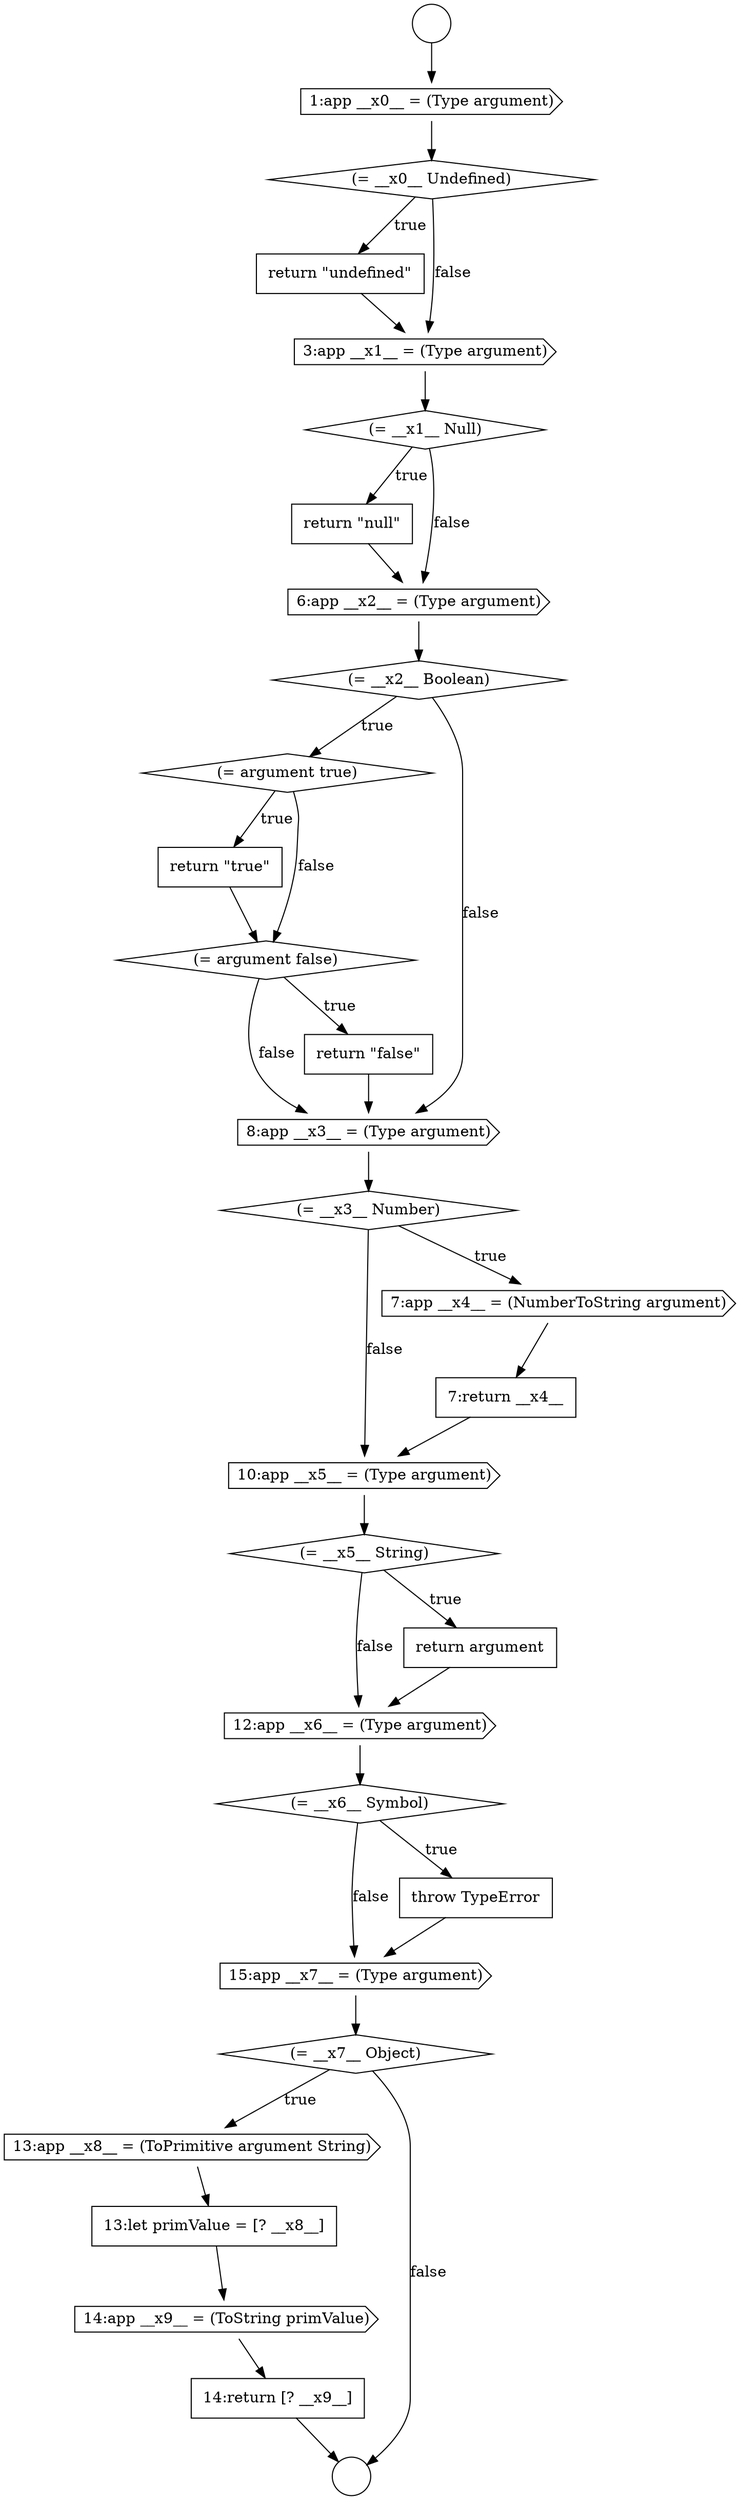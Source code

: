 digraph {
  node19521 [shape=cds, label=<<font color="black">15:app __x7__ = (Type argument)</font>> color="black" fillcolor="white" style=filled]
  node19518 [shape=cds, label=<<font color="black">12:app __x6__ = (Type argument)</font>> color="black" fillcolor="white" style=filled]
  node19525 [shape=cds, label=<<font color="black">14:app __x9__ = (ToString primValue)</font>> color="black" fillcolor="white" style=filled]
  node19514 [shape=none, margin=0, label=<<font color="black">
    <table border="0" cellborder="1" cellspacing="0" cellpadding="10">
      <tr><td align="left">7:return __x4__</td></tr>
    </table>
  </font>> color="black" fillcolor="white" style=filled]
  node19524 [shape=none, margin=0, label=<<font color="black">
    <table border="0" cellborder="1" cellspacing="0" cellpadding="10">
      <tr><td align="left">13:let primValue = [? __x8__]</td></tr>
    </table>
  </font>> color="black" fillcolor="white" style=filled]
  node19519 [shape=diamond, label=<<font color="black">(= __x6__ Symbol)</font>> color="black" fillcolor="white" style=filled]
  node19515 [shape=cds, label=<<font color="black">10:app __x5__ = (Type argument)</font>> color="black" fillcolor="white" style=filled]
  node19523 [shape=cds, label=<<font color="black">13:app __x8__ = (ToPrimitive argument String)</font>> color="black" fillcolor="white" style=filled]
  node19517 [shape=none, margin=0, label=<<font color="black">
    <table border="0" cellborder="1" cellspacing="0" cellpadding="10">
      <tr><td align="left">return argument</td></tr>
    </table>
  </font>> color="black" fillcolor="white" style=filled]
  node19522 [shape=diamond, label=<<font color="black">(= __x7__ Object)</font>> color="black" fillcolor="white" style=filled]
  node19526 [shape=none, margin=0, label=<<font color="black">
    <table border="0" cellborder="1" cellspacing="0" cellpadding="10">
      <tr><td align="left">14:return [? __x9__]</td></tr>
    </table>
  </font>> color="black" fillcolor="white" style=filled]
  node19513 [shape=cds, label=<<font color="black">7:app __x4__ = (NumberToString argument)</font>> color="black" fillcolor="white" style=filled]
  node19508 [shape=none, margin=0, label=<<font color="black">
    <table border="0" cellborder="1" cellspacing="0" cellpadding="10">
      <tr><td align="left">return &quot;true&quot;</td></tr>
    </table>
  </font>> color="black" fillcolor="white" style=filled]
  node19501 [shape=none, margin=0, label=<<font color="black">
    <table border="0" cellborder="1" cellspacing="0" cellpadding="10">
      <tr><td align="left">return &quot;undefined&quot;</td></tr>
    </table>
  </font>> color="black" fillcolor="white" style=filled]
  node19512 [shape=diamond, label=<<font color="black">(= __x3__ Number)</font>> color="black" fillcolor="white" style=filled]
  node19497 [shape=circle label=" " color="black" fillcolor="white" style=filled]
  node19502 [shape=cds, label=<<font color="black">3:app __x1__ = (Type argument)</font>> color="black" fillcolor="white" style=filled]
  node19507 [shape=diamond, label=<<font color="black">(= argument true)</font>> color="black" fillcolor="white" style=filled]
  node19498 [shape=circle label=" " color="black" fillcolor="white" style=filled]
  node19511 [shape=cds, label=<<font color="black">8:app __x3__ = (Type argument)</font>> color="black" fillcolor="white" style=filled]
  node19506 [shape=diamond, label=<<font color="black">(= __x2__ Boolean)</font>> color="black" fillcolor="white" style=filled]
  node19520 [shape=none, margin=0, label=<<font color="black">
    <table border="0" cellborder="1" cellspacing="0" cellpadding="10">
      <tr><td align="left">throw TypeError</td></tr>
    </table>
  </font>> color="black" fillcolor="white" style=filled]
  node19503 [shape=diamond, label=<<font color="black">(= __x1__ Null)</font>> color="black" fillcolor="white" style=filled]
  node19510 [shape=none, margin=0, label=<<font color="black">
    <table border="0" cellborder="1" cellspacing="0" cellpadding="10">
      <tr><td align="left">return &quot;false&quot;</td></tr>
    </table>
  </font>> color="black" fillcolor="white" style=filled]
  node19499 [shape=cds, label=<<font color="black">1:app __x0__ = (Type argument)</font>> color="black" fillcolor="white" style=filled]
  node19516 [shape=diamond, label=<<font color="black">(= __x5__ String)</font>> color="black" fillcolor="white" style=filled]
  node19504 [shape=none, margin=0, label=<<font color="black">
    <table border="0" cellborder="1" cellspacing="0" cellpadding="10">
      <tr><td align="left">return &quot;null&quot;</td></tr>
    </table>
  </font>> color="black" fillcolor="white" style=filled]
  node19505 [shape=cds, label=<<font color="black">6:app __x2__ = (Type argument)</font>> color="black" fillcolor="white" style=filled]
  node19500 [shape=diamond, label=<<font color="black">(= __x0__ Undefined)</font>> color="black" fillcolor="white" style=filled]
  node19509 [shape=diamond, label=<<font color="black">(= argument false)</font>> color="black" fillcolor="white" style=filled]
  node19522 -> node19523 [label=<<font color="black">true</font>> color="black"]
  node19522 -> node19498 [label=<<font color="black">false</font>> color="black"]
  node19507 -> node19508 [label=<<font color="black">true</font>> color="black"]
  node19507 -> node19509 [label=<<font color="black">false</font>> color="black"]
  node19513 -> node19514 [ color="black"]
  node19497 -> node19499 [ color="black"]
  node19501 -> node19502 [ color="black"]
  node19505 -> node19506 [ color="black"]
  node19525 -> node19526 [ color="black"]
  node19508 -> node19509 [ color="black"]
  node19509 -> node19510 [label=<<font color="black">true</font>> color="black"]
  node19509 -> node19511 [label=<<font color="black">false</font>> color="black"]
  node19515 -> node19516 [ color="black"]
  node19512 -> node19513 [label=<<font color="black">true</font>> color="black"]
  node19512 -> node19515 [label=<<font color="black">false</font>> color="black"]
  node19511 -> node19512 [ color="black"]
  node19521 -> node19522 [ color="black"]
  node19516 -> node19517 [label=<<font color="black">true</font>> color="black"]
  node19516 -> node19518 [label=<<font color="black">false</font>> color="black"]
  node19519 -> node19520 [label=<<font color="black">true</font>> color="black"]
  node19519 -> node19521 [label=<<font color="black">false</font>> color="black"]
  node19517 -> node19518 [ color="black"]
  node19520 -> node19521 [ color="black"]
  node19524 -> node19525 [ color="black"]
  node19503 -> node19504 [label=<<font color="black">true</font>> color="black"]
  node19503 -> node19505 [label=<<font color="black">false</font>> color="black"]
  node19523 -> node19524 [ color="black"]
  node19510 -> node19511 [ color="black"]
  node19499 -> node19500 [ color="black"]
  node19504 -> node19505 [ color="black"]
  node19506 -> node19507 [label=<<font color="black">true</font>> color="black"]
  node19506 -> node19511 [label=<<font color="black">false</font>> color="black"]
  node19514 -> node19515 [ color="black"]
  node19518 -> node19519 [ color="black"]
  node19526 -> node19498 [ color="black"]
  node19502 -> node19503 [ color="black"]
  node19500 -> node19501 [label=<<font color="black">true</font>> color="black"]
  node19500 -> node19502 [label=<<font color="black">false</font>> color="black"]
}
